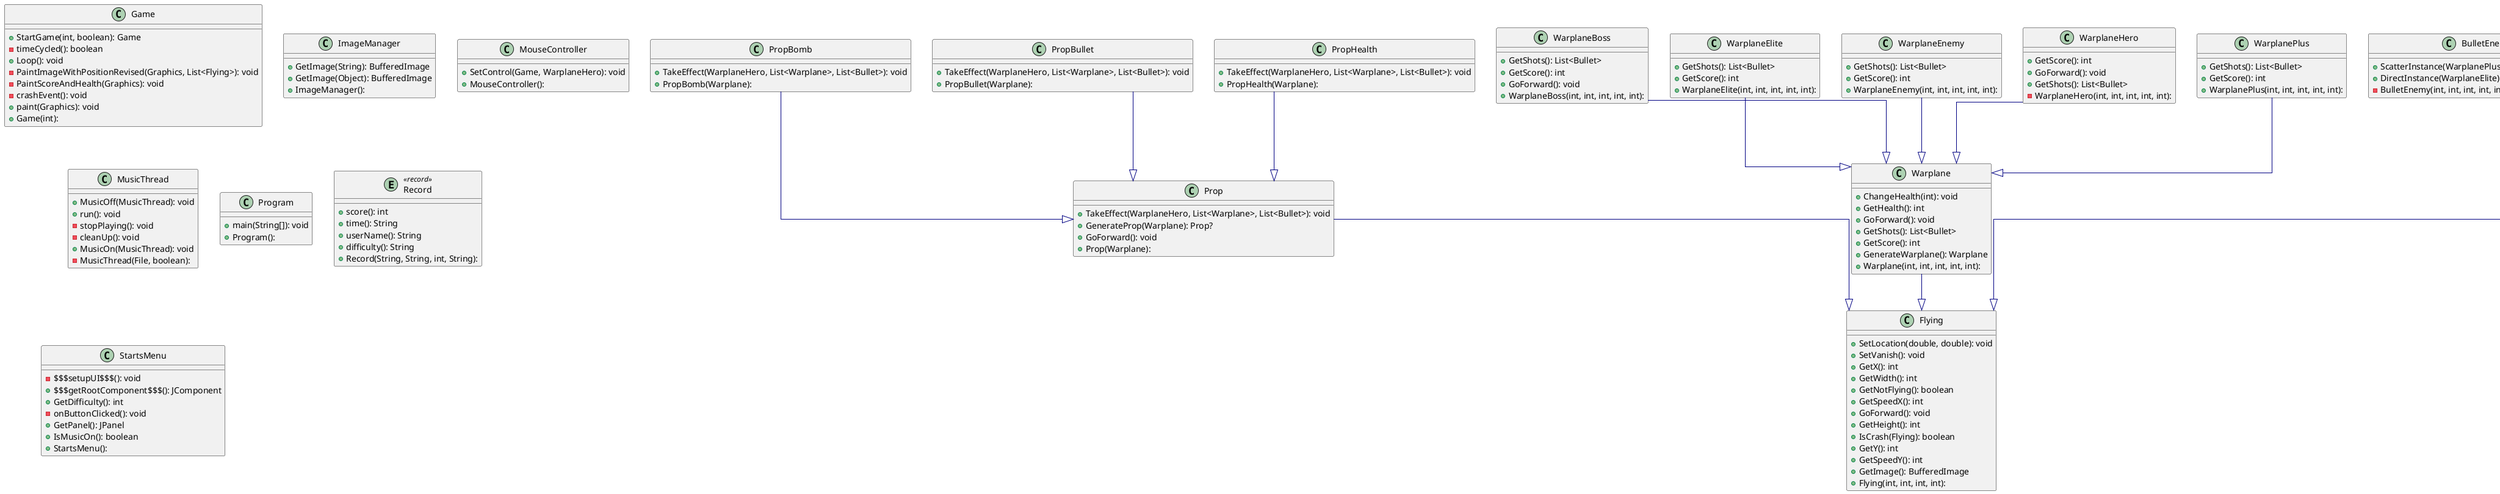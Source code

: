 @startuml

top to bottom direction
skinparam linetype ortho

class Bullet {
  - power: int
   power: int
  + GoForward(): void
  + Bullet(int, int, int, int, int):
}
class BulletEnemy {
  + ScatterInstance(WarplanePlus): List<BulletEnemy>
  + DirectInstance(WarplaneElite): List<BulletEnemy>
  - BulletEnemy(int, int, int, int, int):
}
class BulletHero {
  + ParallelInstance(WarplaneHero): List<BulletHero>
  + DirectInstance(WarplaneHero): List<BulletHero>
  - BulletHero(int, int, int, int, int):
}
enum BulletType << enumeration >> {
  + valueOf(String): BulletType
  + values(): BulletType[]
  + BulletType():
}
class Flying {
  + SetLocation(double, double): void
  + SetVanish(): void
  + GetX(): int
  + GetWidth(): int
  + GetNotFlying(): boolean
  + GetSpeedX(): int
  + GoForward(): void
  + GetHeight(): int
  + IsCrash(Flying): boolean
  + GetY(): int
  + GetSpeedY(): int
  + GetImage(): BufferedImage
  + Flying(int, int, int, int):
}
class Game {
  + StartGame(int, boolean): Game
  - timeCycled(): boolean
  + Loop(): void
  - PaintImageWithPositionRevised(Graphics, List<Flying>): void
  - PaintScoreAndHealth(Graphics): void
  - crashEvent(): void
  + paint(Graphics): void
  + Game(int):
}
class ImageManager {
  + GetImage(String): BufferedImage
  + GetImage(Object): BufferedImage
  + ImageManager():
}
class MouseController {
  + SetControl(Game, WarplaneHero): void
  + MouseController():
}
class MusicThread {
  + MusicOff(MusicThread): void
  + run(): void
  - stopPlaying(): void
  - cleanUp(): void
  + MusicOn(MusicThread): void
  - MusicThread(File, boolean):
}
class Program {
  + main(String[]): void
  + Program():
}
class Prop {
  + TakeEffect(WarplaneHero, List<Warplane>, List<Bullet>): void
  + GenerateProp(Warplane): Prop?
  + GoForward(): void
  + Prop(Warplane):
}
class PropBomb {
  + TakeEffect(WarplaneHero, List<Warplane>, List<Bullet>): void
  + PropBomb(Warplane):
}
class PropBullet {
  + TakeEffect(WarplaneHero, List<Warplane>, List<Bullet>): void
  + PropBullet(Warplane):
}
class PropHealth {
  + TakeEffect(WarplaneHero, List<Warplane>, List<Bullet>): void
  + PropHealth(Warplane):
}
entity Record << record >> {
  + score(): int
  + time(): String
  + userName(): String
  + difficulty(): String
  + Record(String, String, int, String):
}
interface RecordExport << interface >> {
  + AddRecord(Record): void
  + DeleteRecord(Record): void
  + GetAllRecords(): List<Record>
}
class RecordImplement {
  + WriteToFile(): void
  + GetAllRecords(): List<Record>
  + DeleteRecord(Record): void
  + AddRecord(Record): void
  + RecordImplement():
}
class StartsMenu {
  - $$$setupUI$$$(): void
  + $$$getRootComponent$$$(): JComponent
  + GetDifficulty(): int
  - onButtonClicked(): void
  + GetPanel(): JPanel
  + IsMusicOn(): boolean
  + StartsMenu():
}
class Warplane {
  + ChangeHealth(int): void
  + GetHealth(): int
  + GoForward(): void
  + GetShots(): List<Bullet>
  + GetScore(): int
  + GenerateWarplane(): Warplane
  + Warplane(int, int, int, int, int):
}
class WarplaneBoss {
  + GetShots(): List<Bullet>
  + GetScore(): int
  + GoForward(): void
  + WarplaneBoss(int, int, int, int, int):
}
class WarplaneElite {
  + GetShots(): List<Bullet>
  + GetScore(): int
  + WarplaneElite(int, int, int, int, int):
}
class WarplaneEnemy {
  + GetShots(): List<Bullet>
  + GetScore(): int
  + WarplaneEnemy(int, int, int, int, int):
}
class WarplaneHero {
  + GetScore(): int
  + GoForward(): void
  + GetShots(): List<Bullet>
  - WarplaneHero(int, int, int, int, int):
}
class WarplanePlus {
  + GetShots(): List<Bullet>
  + GetScore(): int
  + WarplanePlus(int, int, int, int, int):
}

Bullet           -[#000082,plain]-^  Flying
BulletEnemy      -[#000082,plain]-^  Bullet
BulletHero       -[#000082,plain]-^  Bullet
BulletType       +-[#820000,plain]-  Bullet
Prop             -[#000082,plain]-^  Flying
PropBomb         -[#000082,plain]-^  Prop
PropBullet       -[#000082,plain]-^  Prop
PropHealth       -[#000082,plain]-^  Prop
RecordImplement  -[#008200,dashed]-^  RecordExport
Warplane         -[#000082,plain]-^  Flying
WarplaneBoss     -[#000082,plain]-^  Warplane
WarplaneElite    -[#000082,plain]-^  Warplane
WarplaneEnemy    -[#000082,plain]-^  Warplane
WarplaneHero     -[#000082,plain]-^  Warplane
WarplanePlus     -[#000082,plain]-^  Warplane
@enduml
